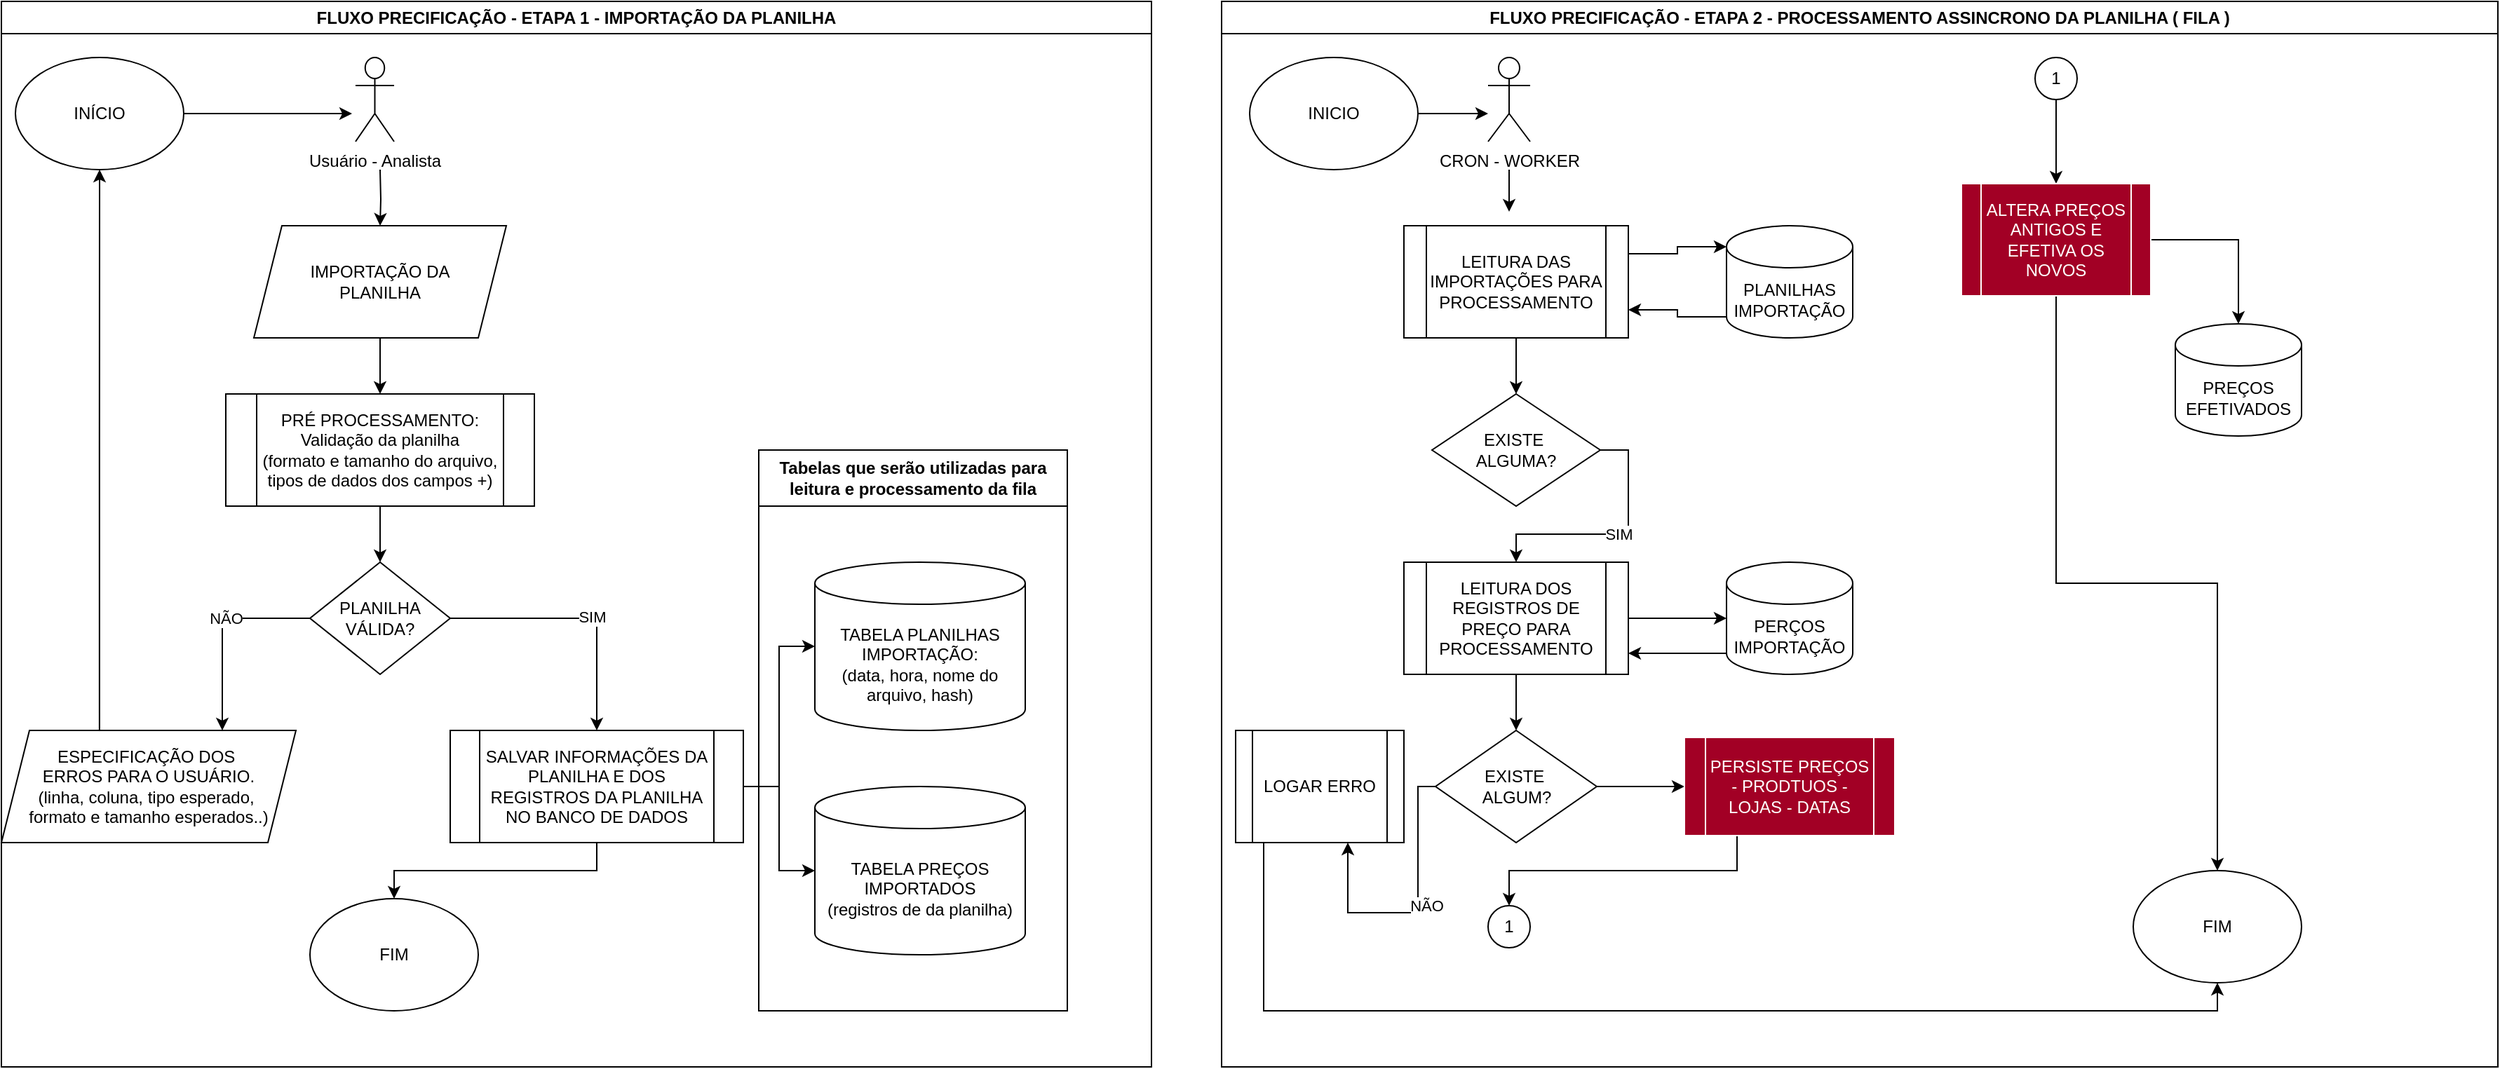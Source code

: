 <mxfile version="26.1.3">
  <diagram name="Página-1" id="i9XaXvYdxdOAV8TFWX1j">
    <mxGraphModel dx="1615" dy="803" grid="1" gridSize="10" guides="1" tooltips="1" connect="1" arrows="1" fold="1" page="1" pageScale="1" pageWidth="827" pageHeight="1169" math="0" shadow="0">
      <root>
        <mxCell id="0" />
        <mxCell id="1" parent="0" />
        <mxCell id="b1GH7w7uPSiFBpgvMQmm-47" style="edgeStyle=orthogonalEdgeStyle;rounded=0;orthogonalLoop=1;jettySize=auto;html=1;" edge="1" parent="1" source="b1GH7w7uPSiFBpgvMQmm-1">
          <mxGeometry relative="1" as="geometry">
            <mxPoint x="250" y="80" as="targetPoint" />
          </mxGeometry>
        </mxCell>
        <mxCell id="b1GH7w7uPSiFBpgvMQmm-1" value="INÍCIO" style="ellipse;whiteSpace=wrap;html=1;" vertex="1" parent="1">
          <mxGeometry x="10" y="40" width="120" height="80" as="geometry" />
        </mxCell>
        <mxCell id="b1GH7w7uPSiFBpgvMQmm-51" style="edgeStyle=orthogonalEdgeStyle;rounded=0;orthogonalLoop=1;jettySize=auto;html=1;" edge="1" parent="1" target="b1GH7w7uPSiFBpgvMQmm-5">
          <mxGeometry relative="1" as="geometry">
            <mxPoint x="270" y="120" as="sourcePoint" />
          </mxGeometry>
        </mxCell>
        <mxCell id="b1GH7w7uPSiFBpgvMQmm-3" value="Usuário - Analista" style="shape=umlActor;verticalLabelPosition=bottom;verticalAlign=top;html=1;outlineConnect=0;" vertex="1" parent="1">
          <mxGeometry x="252.5" y="40" width="27.5" height="60" as="geometry" />
        </mxCell>
        <mxCell id="b1GH7w7uPSiFBpgvMQmm-9" style="edgeStyle=orthogonalEdgeStyle;rounded=0;orthogonalLoop=1;jettySize=auto;html=1;exitX=0.5;exitY=1;exitDx=0;exitDy=0;entryX=0.5;entryY=0;entryDx=0;entryDy=0;" edge="1" parent="1" source="b1GH7w7uPSiFBpgvMQmm-5" target="b1GH7w7uPSiFBpgvMQmm-8">
          <mxGeometry relative="1" as="geometry" />
        </mxCell>
        <mxCell id="b1GH7w7uPSiFBpgvMQmm-5" value="IMPORTAÇÃO DA &lt;br&gt;PLANILHA" style="shape=parallelogram;perimeter=parallelogramPerimeter;whiteSpace=wrap;html=1;fixedSize=1;labelPadding=0;" vertex="1" parent="1">
          <mxGeometry x="180" y="160" width="180" height="80" as="geometry" />
        </mxCell>
        <mxCell id="b1GH7w7uPSiFBpgvMQmm-31" style="edgeStyle=orthogonalEdgeStyle;rounded=0;orthogonalLoop=1;jettySize=auto;html=1;exitX=0.5;exitY=1;exitDx=0;exitDy=0;entryX=0.5;entryY=0;entryDx=0;entryDy=0;" edge="1" parent="1" source="b1GH7w7uPSiFBpgvMQmm-8" target="b1GH7w7uPSiFBpgvMQmm-30">
          <mxGeometry relative="1" as="geometry" />
        </mxCell>
        <mxCell id="b1GH7w7uPSiFBpgvMQmm-8" value="PRÉ PROCESSAMENTO:&lt;br&gt;Validação da planilha&lt;br&gt;(formato e tamanho do arquivo, tipos de dados dos campos +)" style="shape=process;whiteSpace=wrap;html=1;backgroundOutline=1;" vertex="1" parent="1">
          <mxGeometry x="160" y="280" width="220" height="80" as="geometry" />
        </mxCell>
        <mxCell id="b1GH7w7uPSiFBpgvMQmm-32" style="edgeStyle=orthogonalEdgeStyle;rounded=0;orthogonalLoop=1;jettySize=auto;html=1;exitX=0;exitY=0.5;exitDx=0;exitDy=0;entryX=0.75;entryY=0;entryDx=0;entryDy=0;" edge="1" parent="1" source="b1GH7w7uPSiFBpgvMQmm-30" target="b1GH7w7uPSiFBpgvMQmm-34">
          <mxGeometry relative="1" as="geometry">
            <mxPoint x="90" y="480" as="targetPoint" />
          </mxGeometry>
        </mxCell>
        <mxCell id="b1GH7w7uPSiFBpgvMQmm-33" value="NÃO" style="edgeLabel;html=1;align=center;verticalAlign=middle;resizable=0;points=[];" vertex="1" connectable="0" parent="b1GH7w7uPSiFBpgvMQmm-32">
          <mxGeometry x="-0.151" relative="1" as="geometry">
            <mxPoint as="offset" />
          </mxGeometry>
        </mxCell>
        <mxCell id="b1GH7w7uPSiFBpgvMQmm-36" style="edgeStyle=orthogonalEdgeStyle;rounded=0;orthogonalLoop=1;jettySize=auto;html=1;exitX=1;exitY=0.5;exitDx=0;exitDy=0;" edge="1" parent="1" source="b1GH7w7uPSiFBpgvMQmm-30" target="b1GH7w7uPSiFBpgvMQmm-35">
          <mxGeometry relative="1" as="geometry" />
        </mxCell>
        <mxCell id="b1GH7w7uPSiFBpgvMQmm-37" value="SIM" style="edgeLabel;html=1;align=center;verticalAlign=middle;resizable=0;points=[];" vertex="1" connectable="0" parent="b1GH7w7uPSiFBpgvMQmm-36">
          <mxGeometry x="0.089" y="1" relative="1" as="geometry">
            <mxPoint as="offset" />
          </mxGeometry>
        </mxCell>
        <mxCell id="b1GH7w7uPSiFBpgvMQmm-30" value="PLANILHA VÁLIDA?" style="rhombus;whiteSpace=wrap;html=1;" vertex="1" parent="1">
          <mxGeometry x="220" y="400" width="100" height="80" as="geometry" />
        </mxCell>
        <mxCell id="b1GH7w7uPSiFBpgvMQmm-44" style="edgeStyle=orthogonalEdgeStyle;rounded=0;orthogonalLoop=1;jettySize=auto;html=1;exitX=0.333;exitY=0.025;exitDx=0;exitDy=0;entryX=0.5;entryY=1;entryDx=0;entryDy=0;exitPerimeter=0;" edge="1" parent="1" source="b1GH7w7uPSiFBpgvMQmm-34" target="b1GH7w7uPSiFBpgvMQmm-1">
          <mxGeometry relative="1" as="geometry" />
        </mxCell>
        <mxCell id="b1GH7w7uPSiFBpgvMQmm-34" value="ESPECIFICAÇÃO DOS&amp;nbsp;&lt;div&gt;ERROS PARA O USUÁRIO.&lt;br&gt;(linha, coluna, tipo esperado,&amp;nbsp;&lt;/div&gt;&lt;div&gt;formato e tamanho esperados..)&lt;/div&gt;" style="shape=parallelogram;perimeter=parallelogramPerimeter;whiteSpace=wrap;html=1;fixedSize=1;" vertex="1" parent="1">
          <mxGeometry y="520" width="210" height="80" as="geometry" />
        </mxCell>
        <mxCell id="b1GH7w7uPSiFBpgvMQmm-39" style="edgeStyle=orthogonalEdgeStyle;rounded=0;orthogonalLoop=1;jettySize=auto;html=1;" edge="1" parent="1" source="b1GH7w7uPSiFBpgvMQmm-35" target="b1GH7w7uPSiFBpgvMQmm-38">
          <mxGeometry relative="1" as="geometry" />
        </mxCell>
        <mxCell id="b1GH7w7uPSiFBpgvMQmm-42" style="edgeStyle=orthogonalEdgeStyle;rounded=0;orthogonalLoop=1;jettySize=auto;html=1;" edge="1" parent="1" source="b1GH7w7uPSiFBpgvMQmm-35" target="b1GH7w7uPSiFBpgvMQmm-41">
          <mxGeometry relative="1" as="geometry" />
        </mxCell>
        <mxCell id="b1GH7w7uPSiFBpgvMQmm-67" style="edgeStyle=orthogonalEdgeStyle;rounded=0;orthogonalLoop=1;jettySize=auto;html=1;exitX=0.5;exitY=1;exitDx=0;exitDy=0;" edge="1" parent="1" source="b1GH7w7uPSiFBpgvMQmm-35" target="b1GH7w7uPSiFBpgvMQmm-66">
          <mxGeometry relative="1" as="geometry" />
        </mxCell>
        <mxCell id="b1GH7w7uPSiFBpgvMQmm-35" value="SALVAR INFORMAÇÕES DA PLANILHA E DOS REGISTROS DA PLANILHA NO BANCO DE DADOS" style="shape=process;whiteSpace=wrap;html=1;backgroundOutline=1;" vertex="1" parent="1">
          <mxGeometry x="320" y="520" width="209" height="80" as="geometry" />
        </mxCell>
        <mxCell id="b1GH7w7uPSiFBpgvMQmm-53" value="Tabelas que serão utilizadas para leitura e processamento da fila" style="swimlane;whiteSpace=wrap;html=1;startSize=40;" vertex="1" parent="1">
          <mxGeometry x="540" y="320" width="220" height="400" as="geometry" />
        </mxCell>
        <mxCell id="b1GH7w7uPSiFBpgvMQmm-60" value="FLUXO PRECIFICAÇÃO - ETAPA 2 - PROCESSAMENTO ASSINCRONO DA PLANILHA ( FILA )" style="swimlane;whiteSpace=wrap;html=1;" vertex="1" parent="1">
          <mxGeometry x="870" width="910" height="760" as="geometry" />
        </mxCell>
        <mxCell id="b1GH7w7uPSiFBpgvMQmm-87" style="edgeStyle=orthogonalEdgeStyle;rounded=0;orthogonalLoop=1;jettySize=auto;html=1;exitX=1;exitY=0.5;exitDx=0;exitDy=0;" edge="1" parent="b1GH7w7uPSiFBpgvMQmm-60" source="b1GH7w7uPSiFBpgvMQmm-61">
          <mxGeometry relative="1" as="geometry">
            <mxPoint x="190" y="80" as="targetPoint" />
          </mxGeometry>
        </mxCell>
        <mxCell id="b1GH7w7uPSiFBpgvMQmm-61" value="INICIO" style="ellipse;whiteSpace=wrap;html=1;" vertex="1" parent="b1GH7w7uPSiFBpgvMQmm-60">
          <mxGeometry x="20" y="40" width="120" height="80" as="geometry" />
        </mxCell>
        <mxCell id="b1GH7w7uPSiFBpgvMQmm-88" value="" style="edgeStyle=orthogonalEdgeStyle;rounded=0;orthogonalLoop=1;jettySize=auto;html=1;" edge="1" parent="b1GH7w7uPSiFBpgvMQmm-60">
          <mxGeometry relative="1" as="geometry">
            <mxPoint x="205" y="120" as="sourcePoint" />
            <mxPoint x="205" y="150" as="targetPoint" />
          </mxGeometry>
        </mxCell>
        <mxCell id="b1GH7w7uPSiFBpgvMQmm-62" value="CRON - WORKER" style="shape=umlActor;verticalLabelPosition=bottom;verticalAlign=top;html=1;outlineConnect=0;" vertex="1" parent="b1GH7w7uPSiFBpgvMQmm-60">
          <mxGeometry x="190" y="40" width="30" height="60" as="geometry" />
        </mxCell>
        <mxCell id="b1GH7w7uPSiFBpgvMQmm-89" value="" style="edgeStyle=orthogonalEdgeStyle;rounded=0;orthogonalLoop=1;jettySize=auto;html=1;" edge="1" parent="b1GH7w7uPSiFBpgvMQmm-60" source="b1GH7w7uPSiFBpgvMQmm-63" target="b1GH7w7uPSiFBpgvMQmm-65">
          <mxGeometry relative="1" as="geometry" />
        </mxCell>
        <mxCell id="b1GH7w7uPSiFBpgvMQmm-63" value="LEITURA DAS IMPORTAÇÕES PARA PROCESSAMENTO" style="shape=process;whiteSpace=wrap;html=1;backgroundOutline=1;" vertex="1" parent="b1GH7w7uPSiFBpgvMQmm-60">
          <mxGeometry x="130" y="160" width="160" height="80" as="geometry" />
        </mxCell>
        <mxCell id="b1GH7w7uPSiFBpgvMQmm-99" style="edgeStyle=orthogonalEdgeStyle;rounded=0;orthogonalLoop=1;jettySize=auto;html=1;exitX=0;exitY=1;exitDx=0;exitDy=-15;exitPerimeter=0;entryX=1;entryY=0.75;entryDx=0;entryDy=0;" edge="1" parent="b1GH7w7uPSiFBpgvMQmm-60" source="b1GH7w7uPSiFBpgvMQmm-64" target="b1GH7w7uPSiFBpgvMQmm-63">
          <mxGeometry relative="1" as="geometry" />
        </mxCell>
        <mxCell id="b1GH7w7uPSiFBpgvMQmm-64" value="PLANILHAS&lt;div&gt;IMPORTAÇÃO&lt;/div&gt;" style="shape=cylinder3;whiteSpace=wrap;html=1;boundedLbl=1;backgroundOutline=1;size=15;" vertex="1" parent="b1GH7w7uPSiFBpgvMQmm-60">
          <mxGeometry x="360" y="160" width="90" height="80" as="geometry" />
        </mxCell>
        <mxCell id="b1GH7w7uPSiFBpgvMQmm-93" style="edgeStyle=orthogonalEdgeStyle;rounded=0;orthogonalLoop=1;jettySize=auto;html=1;exitX=1;exitY=0.5;exitDx=0;exitDy=0;entryX=0.5;entryY=0;entryDx=0;entryDy=0;" edge="1" parent="b1GH7w7uPSiFBpgvMQmm-60" source="b1GH7w7uPSiFBpgvMQmm-65" target="b1GH7w7uPSiFBpgvMQmm-69">
          <mxGeometry relative="1" as="geometry" />
        </mxCell>
        <mxCell id="b1GH7w7uPSiFBpgvMQmm-94" value="SIM" style="edgeLabel;html=1;align=center;verticalAlign=middle;resizable=0;points=[];" vertex="1" connectable="0" parent="b1GH7w7uPSiFBpgvMQmm-93">
          <mxGeometry x="-0.015" relative="1" as="geometry">
            <mxPoint x="1" as="offset" />
          </mxGeometry>
        </mxCell>
        <mxCell id="b1GH7w7uPSiFBpgvMQmm-65" value="EXISTE&amp;nbsp;&lt;div&gt;ALGUMA?&lt;/div&gt;" style="rhombus;whiteSpace=wrap;html=1;" vertex="1" parent="b1GH7w7uPSiFBpgvMQmm-60">
          <mxGeometry x="150" y="280" width="120" height="80" as="geometry" />
        </mxCell>
        <mxCell id="b1GH7w7uPSiFBpgvMQmm-68" value="FIM" style="ellipse;whiteSpace=wrap;html=1;" vertex="1" parent="b1GH7w7uPSiFBpgvMQmm-60">
          <mxGeometry x="650" y="620" width="120" height="80" as="geometry" />
        </mxCell>
        <mxCell id="b1GH7w7uPSiFBpgvMQmm-95" value="" style="edgeStyle=orthogonalEdgeStyle;rounded=0;orthogonalLoop=1;jettySize=auto;html=1;" edge="1" parent="b1GH7w7uPSiFBpgvMQmm-60" source="b1GH7w7uPSiFBpgvMQmm-69" target="b1GH7w7uPSiFBpgvMQmm-71">
          <mxGeometry relative="1" as="geometry" />
        </mxCell>
        <mxCell id="b1GH7w7uPSiFBpgvMQmm-96" value="" style="edgeStyle=orthogonalEdgeStyle;rounded=0;orthogonalLoop=1;jettySize=auto;html=1;" edge="1" parent="b1GH7w7uPSiFBpgvMQmm-60" source="b1GH7w7uPSiFBpgvMQmm-69" target="b1GH7w7uPSiFBpgvMQmm-70">
          <mxGeometry relative="1" as="geometry" />
        </mxCell>
        <mxCell id="b1GH7w7uPSiFBpgvMQmm-69" value="LEITURA DOS REGISTROS DE PREÇO PARA PROCESSAMENTO" style="shape=process;whiteSpace=wrap;html=1;backgroundOutline=1;" vertex="1" parent="b1GH7w7uPSiFBpgvMQmm-60">
          <mxGeometry x="130" y="400" width="160" height="80" as="geometry" />
        </mxCell>
        <mxCell id="b1GH7w7uPSiFBpgvMQmm-97" style="edgeStyle=orthogonalEdgeStyle;rounded=0;orthogonalLoop=1;jettySize=auto;html=1;exitX=0;exitY=1;exitDx=0;exitDy=-15;exitPerimeter=0;" edge="1" parent="b1GH7w7uPSiFBpgvMQmm-60" source="b1GH7w7uPSiFBpgvMQmm-70">
          <mxGeometry relative="1" as="geometry">
            <mxPoint x="290" y="465" as="targetPoint" />
          </mxGeometry>
        </mxCell>
        <mxCell id="b1GH7w7uPSiFBpgvMQmm-70" value="PERÇOS&lt;div&gt;IMPORTAÇÃO&lt;/div&gt;" style="shape=cylinder3;whiteSpace=wrap;html=1;boundedLbl=1;backgroundOutline=1;size=15;" vertex="1" parent="b1GH7w7uPSiFBpgvMQmm-60">
          <mxGeometry x="360" y="400" width="90" height="80" as="geometry" />
        </mxCell>
        <mxCell id="b1GH7w7uPSiFBpgvMQmm-78" value="" style="edgeStyle=orthogonalEdgeStyle;rounded=0;orthogonalLoop=1;jettySize=auto;html=1;" edge="1" parent="b1GH7w7uPSiFBpgvMQmm-60" source="b1GH7w7uPSiFBpgvMQmm-71" target="b1GH7w7uPSiFBpgvMQmm-72">
          <mxGeometry relative="1" as="geometry">
            <Array as="points">
              <mxPoint x="140" y="560" />
              <mxPoint x="140" y="650" />
              <mxPoint x="90" y="650" />
            </Array>
          </mxGeometry>
        </mxCell>
        <mxCell id="b1GH7w7uPSiFBpgvMQmm-79" value="NÃO" style="edgeLabel;html=1;align=center;verticalAlign=middle;resizable=0;points=[];" vertex="1" connectable="0" parent="b1GH7w7uPSiFBpgvMQmm-78">
          <mxGeometry x="-0.039" y="6" relative="1" as="geometry">
            <mxPoint as="offset" />
          </mxGeometry>
        </mxCell>
        <mxCell id="b1GH7w7uPSiFBpgvMQmm-101" style="edgeStyle=orthogonalEdgeStyle;rounded=0;orthogonalLoop=1;jettySize=auto;html=1;exitX=1;exitY=0.5;exitDx=0;exitDy=0;entryX=0;entryY=0.5;entryDx=0;entryDy=0;" edge="1" parent="b1GH7w7uPSiFBpgvMQmm-60" source="b1GH7w7uPSiFBpgvMQmm-71" target="b1GH7w7uPSiFBpgvMQmm-82">
          <mxGeometry relative="1" as="geometry" />
        </mxCell>
        <mxCell id="b1GH7w7uPSiFBpgvMQmm-71" value="EXISTE&amp;nbsp;&lt;div&gt;ALGUM?&lt;/div&gt;" style="rhombus;whiteSpace=wrap;html=1;" vertex="1" parent="b1GH7w7uPSiFBpgvMQmm-60">
          <mxGeometry x="152.5" y="520" width="115" height="80" as="geometry" />
        </mxCell>
        <mxCell id="b1GH7w7uPSiFBpgvMQmm-73" style="edgeStyle=orthogonalEdgeStyle;rounded=0;orthogonalLoop=1;jettySize=auto;html=1;entryX=0.5;entryY=1;entryDx=0;entryDy=0;" edge="1" parent="b1GH7w7uPSiFBpgvMQmm-60" source="b1GH7w7uPSiFBpgvMQmm-72" target="b1GH7w7uPSiFBpgvMQmm-68">
          <mxGeometry relative="1" as="geometry">
            <Array as="points">
              <mxPoint x="30" y="720" />
              <mxPoint x="710" y="720" />
            </Array>
          </mxGeometry>
        </mxCell>
        <mxCell id="b1GH7w7uPSiFBpgvMQmm-72" value="LOGAR ERRO" style="shape=process;whiteSpace=wrap;html=1;backgroundOutline=1;" vertex="1" parent="b1GH7w7uPSiFBpgvMQmm-60">
          <mxGeometry x="10" y="520" width="120" height="80" as="geometry" />
        </mxCell>
        <mxCell id="b1GH7w7uPSiFBpgvMQmm-80" value="1" style="ellipse;whiteSpace=wrap;html=1;aspect=fixed;" vertex="1" parent="b1GH7w7uPSiFBpgvMQmm-60">
          <mxGeometry x="190" y="645" width="30" height="30" as="geometry" />
        </mxCell>
        <mxCell id="b1GH7w7uPSiFBpgvMQmm-103" style="edgeStyle=orthogonalEdgeStyle;rounded=0;orthogonalLoop=1;jettySize=auto;html=1;exitX=0.5;exitY=1;exitDx=0;exitDy=0;entryX=0.5;entryY=0;entryDx=0;entryDy=0;" edge="1" parent="b1GH7w7uPSiFBpgvMQmm-60" source="b1GH7w7uPSiFBpgvMQmm-81" target="b1GH7w7uPSiFBpgvMQmm-83">
          <mxGeometry relative="1" as="geometry" />
        </mxCell>
        <mxCell id="b1GH7w7uPSiFBpgvMQmm-81" value="1" style="ellipse;whiteSpace=wrap;html=1;aspect=fixed;" vertex="1" parent="b1GH7w7uPSiFBpgvMQmm-60">
          <mxGeometry x="580" y="40" width="30" height="30" as="geometry" />
        </mxCell>
        <mxCell id="b1GH7w7uPSiFBpgvMQmm-102" style="edgeStyle=orthogonalEdgeStyle;rounded=0;orthogonalLoop=1;jettySize=auto;html=1;exitX=0.25;exitY=1;exitDx=0;exitDy=0;entryX=0.5;entryY=0;entryDx=0;entryDy=0;" edge="1" parent="b1GH7w7uPSiFBpgvMQmm-60" source="b1GH7w7uPSiFBpgvMQmm-82" target="b1GH7w7uPSiFBpgvMQmm-80">
          <mxGeometry relative="1" as="geometry" />
        </mxCell>
        <mxCell id="b1GH7w7uPSiFBpgvMQmm-82" value="&lt;font style=&quot;color: rgb(255, 255, 255);&quot;&gt;PERSISTE PREÇOS - PRODTUOS - LOJAS - DATAS&lt;/font&gt;" style="shape=process;whiteSpace=wrap;html=1;backgroundOutline=1;strokeColor=#FFFFFF;fillColor=#a20025;fontColor=#ffffff;" vertex="1" parent="b1GH7w7uPSiFBpgvMQmm-60">
          <mxGeometry x="330" y="525" width="150" height="70" as="geometry" />
        </mxCell>
        <mxCell id="b1GH7w7uPSiFBpgvMQmm-104" style="edgeStyle=orthogonalEdgeStyle;rounded=0;orthogonalLoop=1;jettySize=auto;html=1;exitX=1;exitY=0.5;exitDx=0;exitDy=0;" edge="1" parent="b1GH7w7uPSiFBpgvMQmm-60" source="b1GH7w7uPSiFBpgvMQmm-83" target="b1GH7w7uPSiFBpgvMQmm-85">
          <mxGeometry relative="1" as="geometry" />
        </mxCell>
        <mxCell id="b1GH7w7uPSiFBpgvMQmm-105" style="edgeStyle=orthogonalEdgeStyle;rounded=0;orthogonalLoop=1;jettySize=auto;html=1;exitX=0.5;exitY=1;exitDx=0;exitDy=0;entryX=0.5;entryY=0;entryDx=0;entryDy=0;" edge="1" parent="b1GH7w7uPSiFBpgvMQmm-60" source="b1GH7w7uPSiFBpgvMQmm-83" target="b1GH7w7uPSiFBpgvMQmm-68">
          <mxGeometry relative="1" as="geometry" />
        </mxCell>
        <mxCell id="b1GH7w7uPSiFBpgvMQmm-83" value="ALTERA PREÇOS ANTIGOS E EFETIVA OS NOVOS" style="shape=process;whiteSpace=wrap;html=1;backgroundOutline=1;strokeColor=#FFFFFF;fillColor=#a20025;fontColor=#ffffff;" vertex="1" parent="b1GH7w7uPSiFBpgvMQmm-60">
          <mxGeometry x="527.5" y="130" width="135" height="80" as="geometry" />
        </mxCell>
        <mxCell id="b1GH7w7uPSiFBpgvMQmm-85" value="PREÇOS&lt;div&gt;EFETIVADOS&lt;/div&gt;" style="shape=cylinder3;whiteSpace=wrap;html=1;boundedLbl=1;backgroundOutline=1;size=15;" vertex="1" parent="b1GH7w7uPSiFBpgvMQmm-60">
          <mxGeometry x="680" y="230" width="90" height="80" as="geometry" />
        </mxCell>
        <mxCell id="b1GH7w7uPSiFBpgvMQmm-98" style="edgeStyle=orthogonalEdgeStyle;rounded=0;orthogonalLoop=1;jettySize=auto;html=1;exitX=1;exitY=0.25;exitDx=0;exitDy=0;entryX=0;entryY=0;entryDx=0;entryDy=15;entryPerimeter=0;" edge="1" parent="b1GH7w7uPSiFBpgvMQmm-60" source="b1GH7w7uPSiFBpgvMQmm-63" target="b1GH7w7uPSiFBpgvMQmm-64">
          <mxGeometry relative="1" as="geometry" />
        </mxCell>
        <mxCell id="b1GH7w7uPSiFBpgvMQmm-57" value="FLUXO PRECIFICAÇÃO - ETAPA 1 - IMPORTAÇÃO DA PLANILHA" style="swimlane;whiteSpace=wrap;html=1;" vertex="1" parent="1">
          <mxGeometry width="820" height="760" as="geometry" />
        </mxCell>
        <mxCell id="b1GH7w7uPSiFBpgvMQmm-38" value="TABELA PLANILHAS IMPORTAÇÃO:&lt;br&gt;(data, hora, nome do arquivo, hash)" style="shape=cylinder3;whiteSpace=wrap;html=1;boundedLbl=1;backgroundOutline=1;size=15;" vertex="1" parent="b1GH7w7uPSiFBpgvMQmm-57">
          <mxGeometry x="580" y="400" width="150" height="120" as="geometry" />
        </mxCell>
        <mxCell id="b1GH7w7uPSiFBpgvMQmm-41" value="TABELA PREÇOS IMPORTADOS&lt;br&gt;(registros de da planilha)" style="shape=cylinder3;whiteSpace=wrap;html=1;boundedLbl=1;backgroundOutline=1;size=15;" vertex="1" parent="b1GH7w7uPSiFBpgvMQmm-57">
          <mxGeometry x="580" y="560" width="150" height="120" as="geometry" />
        </mxCell>
        <mxCell id="b1GH7w7uPSiFBpgvMQmm-66" value="FIM" style="ellipse;whiteSpace=wrap;html=1;" vertex="1" parent="b1GH7w7uPSiFBpgvMQmm-57">
          <mxGeometry x="220" y="640" width="120" height="80" as="geometry" />
        </mxCell>
      </root>
    </mxGraphModel>
  </diagram>
</mxfile>
